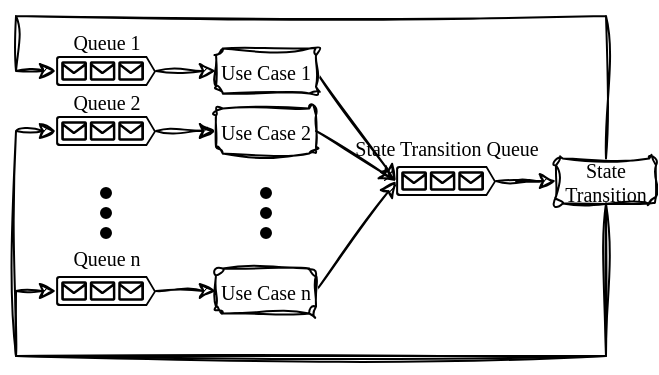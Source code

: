 <mxfile version="24.4.7" type="device">
  <diagram name="Seite-1" id="fj3HExzc0poEgquorZxH">
    <mxGraphModel dx="691" dy="382" grid="1" gridSize="10" guides="1" tooltips="1" connect="1" arrows="1" fold="1" page="1" pageScale="1" pageWidth="827" pageHeight="1169" math="0" shadow="0">
      <root>
        <mxCell id="0" />
        <mxCell id="1" parent="0" />
        <mxCell id="nSjr75S0ceOl_vQVc9rQ-28" style="edgeStyle=orthogonalEdgeStyle;rounded=0;orthogonalLoop=1;jettySize=auto;html=1;entryX=0;entryY=0.5;entryDx=0;entryDy=0;sketch=1;curveFitting=1;jiggle=2;" edge="1" parent="1" source="nSjr75S0ceOl_vQVc9rQ-1" target="nSjr75S0ceOl_vQVc9rQ-22">
          <mxGeometry relative="1" as="geometry" />
        </mxCell>
        <mxCell id="nSjr75S0ceOl_vQVc9rQ-1" value="State Transition Queue" style="aspect=fixed;pointerEvents=1;shadow=0;dashed=0;html=1;strokeColor=none;labelPosition=center;verticalLabelPosition=top;verticalAlign=bottom;align=center;fillColor=#000000;shape=mxgraph.azure.queue_generic;fontSize=10;fontFamily=Just Another Hand;fontSource=https%3A%2F%2Ffonts.googleapis.com%2Fcss%3Ffamily%3DJust%2BAnother%2BHand;" vertex="1" parent="1">
          <mxGeometry x="400" y="195" width="50" height="15" as="geometry" />
        </mxCell>
        <mxCell id="nSjr75S0ceOl_vQVc9rQ-22" value="State Transition" style="rounded=1;whiteSpace=wrap;html=1;fontSize=10;fontFamily=Just Another Hand;fontSource=https%3A%2F%2Ffonts.googleapis.com%2Fcss%3Ffamily%3DJust%2BAnother%2BHand;sketch=1;curveFitting=1;jiggle=2;" vertex="1" parent="1">
          <mxGeometry x="480" y="191.25" width="50" height="22.5" as="geometry" />
        </mxCell>
        <mxCell id="nSjr75S0ceOl_vQVc9rQ-26" style="rounded=0;orthogonalLoop=1;jettySize=auto;html=1;entryX=0;entryY=0.5;entryDx=0;entryDy=0;entryPerimeter=0;exitX=1;exitY=0.5;exitDx=0;exitDy=0;sketch=1;curveFitting=1;jiggle=2;" edge="1" parent="1" source="nSjr75S0ceOl_vQVc9rQ-5" target="nSjr75S0ceOl_vQVc9rQ-1">
          <mxGeometry relative="1" as="geometry" />
        </mxCell>
        <mxCell id="nSjr75S0ceOl_vQVc9rQ-27" style="rounded=0;orthogonalLoop=1;jettySize=auto;html=1;entryX=0;entryY=0.5;entryDx=0;entryDy=0;entryPerimeter=0;exitX=1;exitY=0.5;exitDx=0;exitDy=0;sketch=1;curveFitting=1;jiggle=2;" edge="1" parent="1" source="nSjr75S0ceOl_vQVc9rQ-7" target="nSjr75S0ceOl_vQVc9rQ-1">
          <mxGeometry relative="1" as="geometry" />
        </mxCell>
        <mxCell id="nSjr75S0ceOl_vQVc9rQ-29" style="rounded=0;orthogonalLoop=1;jettySize=auto;html=1;entryX=0;entryY=0.5;entryDx=0;entryDy=0;entryPerimeter=0;edgeStyle=orthogonalEdgeStyle;exitX=0.5;exitY=0;exitDx=0;exitDy=0;sketch=1;curveFitting=1;jiggle=2;" edge="1" parent="1" source="nSjr75S0ceOl_vQVc9rQ-22" target="nSjr75S0ceOl_vQVc9rQ-2">
          <mxGeometry relative="1" as="geometry">
            <Array as="points">
              <mxPoint x="505" y="120" />
              <mxPoint x="210" y="120" />
              <mxPoint x="210" y="148" />
            </Array>
          </mxGeometry>
        </mxCell>
        <mxCell id="nSjr75S0ceOl_vQVc9rQ-30" style="rounded=0;orthogonalLoop=1;jettySize=auto;html=1;entryX=0;entryY=0.5;entryDx=0;entryDy=0;entryPerimeter=0;edgeStyle=orthogonalEdgeStyle;exitX=0.5;exitY=1;exitDx=0;exitDy=0;sketch=1;curveFitting=1;jiggle=2;" edge="1" parent="1" source="nSjr75S0ceOl_vQVc9rQ-22" target="nSjr75S0ceOl_vQVc9rQ-4">
          <mxGeometry relative="1" as="geometry">
            <Array as="points">
              <mxPoint x="505" y="290" />
              <mxPoint x="210" y="290" />
              <mxPoint x="210" y="178" />
            </Array>
          </mxGeometry>
        </mxCell>
        <mxCell id="nSjr75S0ceOl_vQVc9rQ-31" style="rounded=0;orthogonalLoop=1;jettySize=auto;html=1;entryX=0;entryY=0.5;entryDx=0;entryDy=0;entryPerimeter=0;edgeStyle=orthogonalEdgeStyle;sketch=1;curveFitting=1;jiggle=2;" edge="1" parent="1" source="nSjr75S0ceOl_vQVc9rQ-22" target="nSjr75S0ceOl_vQVc9rQ-3">
          <mxGeometry relative="1" as="geometry">
            <Array as="points">
              <mxPoint x="505" y="290" />
              <mxPoint x="210" y="290" />
              <mxPoint x="210" y="258" />
            </Array>
          </mxGeometry>
        </mxCell>
        <mxCell id="nSjr75S0ceOl_vQVc9rQ-23" style="rounded=0;orthogonalLoop=1;jettySize=auto;html=1;entryX=0;entryY=0.5;entryDx=0;entryDy=0;sketch=1;curveFitting=1;jiggle=2;" edge="1" parent="1" source="nSjr75S0ceOl_vQVc9rQ-2" target="nSjr75S0ceOl_vQVc9rQ-5">
          <mxGeometry relative="1" as="geometry" />
        </mxCell>
        <mxCell id="nSjr75S0ceOl_vQVc9rQ-2" value="Queue 1" style="aspect=fixed;pointerEvents=1;shadow=0;dashed=0;html=1;strokeColor=none;labelPosition=center;verticalLabelPosition=top;verticalAlign=middle;align=center;fillColor=#000000;shape=mxgraph.azure.queue_generic;fontSize=10;fontFamily=Just Another Hand;fontSource=https%3A%2F%2Ffonts.googleapis.com%2Fcss%3Ffamily%3DJust%2BAnother%2BHand;horizontal=1;" vertex="1" parent="1">
          <mxGeometry x="230" y="140" width="50" height="15" as="geometry" />
        </mxCell>
        <mxCell id="nSjr75S0ceOl_vQVc9rQ-25" style="rounded=0;orthogonalLoop=1;jettySize=auto;html=1;sketch=1;curveFitting=1;jiggle=2;" edge="1" parent="1" source="nSjr75S0ceOl_vQVc9rQ-3" target="nSjr75S0ceOl_vQVc9rQ-7">
          <mxGeometry relative="1" as="geometry" />
        </mxCell>
        <mxCell id="nSjr75S0ceOl_vQVc9rQ-3" value="Queue n" style="aspect=fixed;pointerEvents=1;shadow=0;dashed=0;html=1;strokeColor=none;labelPosition=center;verticalLabelPosition=top;verticalAlign=bottom;align=center;fillColor=#000000;shape=mxgraph.azure.queue_generic;fontSize=10;fontFamily=Just Another Hand;fontSource=https%3A%2F%2Ffonts.googleapis.com%2Fcss%3Ffamily%3DJust%2BAnother%2BHand;" vertex="1" parent="1">
          <mxGeometry x="230" y="250" width="50" height="15" as="geometry" />
        </mxCell>
        <mxCell id="nSjr75S0ceOl_vQVc9rQ-24" style="rounded=0;orthogonalLoop=1;jettySize=auto;html=1;entryX=0;entryY=0.5;entryDx=0;entryDy=0;sketch=1;curveFitting=1;jiggle=2;" edge="1" parent="1" source="nSjr75S0ceOl_vQVc9rQ-4" target="nSjr75S0ceOl_vQVc9rQ-6">
          <mxGeometry relative="1" as="geometry" />
        </mxCell>
        <mxCell id="nSjr75S0ceOl_vQVc9rQ-4" value="Queue 2" style="aspect=fixed;pointerEvents=1;shadow=0;dashed=0;html=1;strokeColor=none;labelPosition=center;verticalLabelPosition=top;verticalAlign=middle;align=center;fillColor=#000000;shape=mxgraph.azure.queue_generic;fontSize=10;fontFamily=Just Another Hand;fontSource=https%3A%2F%2Ffonts.googleapis.com%2Fcss%3Ffamily%3DJust%2BAnother%2BHand;" vertex="1" parent="1">
          <mxGeometry x="230" y="170" width="50" height="15" as="geometry" />
        </mxCell>
        <mxCell id="nSjr75S0ceOl_vQVc9rQ-5" value="Use Case 1" style="rounded=1;whiteSpace=wrap;html=1;fontSize=10;fontFamily=Just Another Hand;fontSource=https%3A%2F%2Ffonts.googleapis.com%2Fcss%3Ffamily%3DJust%2BAnother%2BHand;sketch=1;curveFitting=1;jiggle=2;" vertex="1" parent="1">
          <mxGeometry x="310" y="136.25" width="50" height="22.5" as="geometry" />
        </mxCell>
        <mxCell id="nSjr75S0ceOl_vQVc9rQ-6" value="Use Case 2" style="rounded=1;whiteSpace=wrap;html=1;fontSize=10;fontFamily=Just Another Hand;fontSource=https%3A%2F%2Ffonts.googleapis.com%2Fcss%3Ffamily%3DJust%2BAnother%2BHand;sketch=1;curveFitting=1;jiggle=2;" vertex="1" parent="1">
          <mxGeometry x="310" y="166.25" width="50" height="22.5" as="geometry" />
        </mxCell>
        <mxCell id="nSjr75S0ceOl_vQVc9rQ-7" value="Use Case n" style="rounded=1;whiteSpace=wrap;html=1;fontSize=10;fontFamily=Just Another Hand;fontSource=https%3A%2F%2Ffonts.googleapis.com%2Fcss%3Ffamily%3DJust%2BAnother%2BHand;sketch=1;curveFitting=1;jiggle=2;" vertex="1" parent="1">
          <mxGeometry x="310" y="246.25" width="50" height="22.5" as="geometry" />
        </mxCell>
        <mxCell id="nSjr75S0ceOl_vQVc9rQ-13" value="" style="group;fontSize=10;fontFamily=Just Another Hand;fontSource=https%3A%2F%2Ffonts.googleapis.com%2Fcss%3Ffamily%3DJust%2BAnother%2BHand;" vertex="1" connectable="0" parent="1">
          <mxGeometry x="252.5" y="206" width="5" height="25" as="geometry" />
        </mxCell>
        <mxCell id="nSjr75S0ceOl_vQVc9rQ-9" value="" style="ellipse;whiteSpace=wrap;html=1;aspect=fixed;fillColor=#000000;fontSize=10;fontFamily=Just Another Hand;fontSource=https%3A%2F%2Ffonts.googleapis.com%2Fcss%3Ffamily%3DJust%2BAnother%2BHand;" vertex="1" parent="nSjr75S0ceOl_vQVc9rQ-13">
          <mxGeometry width="5" height="5" as="geometry" />
        </mxCell>
        <mxCell id="nSjr75S0ceOl_vQVc9rQ-10" value="" style="ellipse;whiteSpace=wrap;html=1;aspect=fixed;fillColor=#000000;fontSize=10;fontFamily=Just Another Hand;fontSource=https%3A%2F%2Ffonts.googleapis.com%2Fcss%3Ffamily%3DJust%2BAnother%2BHand;" vertex="1" parent="nSjr75S0ceOl_vQVc9rQ-13">
          <mxGeometry y="10" width="5" height="5" as="geometry" />
        </mxCell>
        <mxCell id="nSjr75S0ceOl_vQVc9rQ-12" value="" style="ellipse;whiteSpace=wrap;html=1;aspect=fixed;fillColor=#000000;fontSize=10;fontFamily=Just Another Hand;fontSource=https%3A%2F%2Ffonts.googleapis.com%2Fcss%3Ffamily%3DJust%2BAnother%2BHand;" vertex="1" parent="nSjr75S0ceOl_vQVc9rQ-13">
          <mxGeometry y="20" width="5" height="5" as="geometry" />
        </mxCell>
        <mxCell id="nSjr75S0ceOl_vQVc9rQ-15" value="" style="group;fontSize=10;fontFamily=Just Another Hand;fontSource=https%3A%2F%2Ffonts.googleapis.com%2Fcss%3Ffamily%3DJust%2BAnother%2BHand;" vertex="1" connectable="0" parent="1">
          <mxGeometry x="332.5" y="206" width="5" height="25" as="geometry" />
        </mxCell>
        <mxCell id="nSjr75S0ceOl_vQVc9rQ-16" value="" style="ellipse;whiteSpace=wrap;html=1;aspect=fixed;fillColor=#000000;fontSize=10;fontFamily=Just Another Hand;fontSource=https%3A%2F%2Ffonts.googleapis.com%2Fcss%3Ffamily%3DJust%2BAnother%2BHand;" vertex="1" parent="nSjr75S0ceOl_vQVc9rQ-15">
          <mxGeometry width="5" height="5" as="geometry" />
        </mxCell>
        <mxCell id="nSjr75S0ceOl_vQVc9rQ-17" value="" style="ellipse;whiteSpace=wrap;html=1;aspect=fixed;fillColor=#000000;fontSize=10;fontFamily=Just Another Hand;fontSource=https%3A%2F%2Ffonts.googleapis.com%2Fcss%3Ffamily%3DJust%2BAnother%2BHand;" vertex="1" parent="nSjr75S0ceOl_vQVc9rQ-15">
          <mxGeometry y="10" width="5" height="5" as="geometry" />
        </mxCell>
        <mxCell id="nSjr75S0ceOl_vQVc9rQ-18" value="" style="ellipse;whiteSpace=wrap;html=1;aspect=fixed;fillColor=#000000;fontSize=10;fontFamily=Just Another Hand;fontSource=https%3A%2F%2Ffonts.googleapis.com%2Fcss%3Ffamily%3DJust%2BAnother%2BHand;" vertex="1" parent="nSjr75S0ceOl_vQVc9rQ-15">
          <mxGeometry y="20" width="5" height="5" as="geometry" />
        </mxCell>
        <mxCell id="nSjr75S0ceOl_vQVc9rQ-32" style="rounded=0;orthogonalLoop=1;jettySize=auto;html=1;entryX=0;entryY=0.5;entryDx=0;entryDy=0;entryPerimeter=0;exitX=1;exitY=0.5;exitDx=0;exitDy=0;sketch=1;curveFitting=1;jiggle=2;" edge="1" parent="1" source="nSjr75S0ceOl_vQVc9rQ-6" target="nSjr75S0ceOl_vQVc9rQ-1">
          <mxGeometry relative="1" as="geometry" />
        </mxCell>
      </root>
    </mxGraphModel>
  </diagram>
</mxfile>
